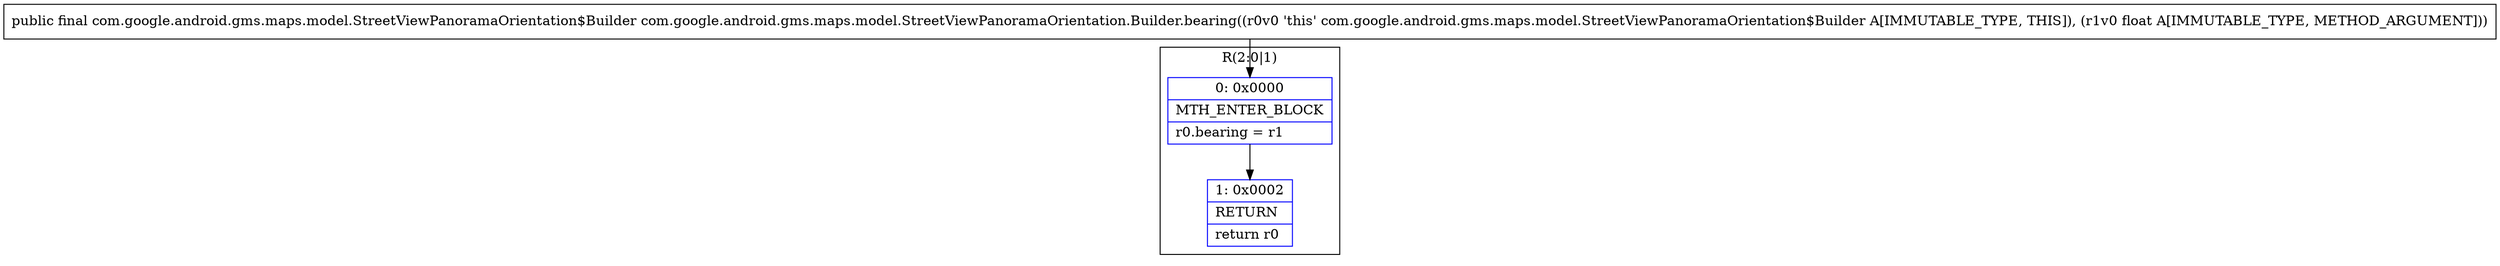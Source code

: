 digraph "CFG forcom.google.android.gms.maps.model.StreetViewPanoramaOrientation.Builder.bearing(F)Lcom\/google\/android\/gms\/maps\/model\/StreetViewPanoramaOrientation$Builder;" {
subgraph cluster_Region_1039870426 {
label = "R(2:0|1)";
node [shape=record,color=blue];
Node_0 [shape=record,label="{0\:\ 0x0000|MTH_ENTER_BLOCK\l|r0.bearing = r1\l}"];
Node_1 [shape=record,label="{1\:\ 0x0002|RETURN\l|return r0\l}"];
}
MethodNode[shape=record,label="{public final com.google.android.gms.maps.model.StreetViewPanoramaOrientation$Builder com.google.android.gms.maps.model.StreetViewPanoramaOrientation.Builder.bearing((r0v0 'this' com.google.android.gms.maps.model.StreetViewPanoramaOrientation$Builder A[IMMUTABLE_TYPE, THIS]), (r1v0 float A[IMMUTABLE_TYPE, METHOD_ARGUMENT])) }"];
MethodNode -> Node_0;
Node_0 -> Node_1;
}

